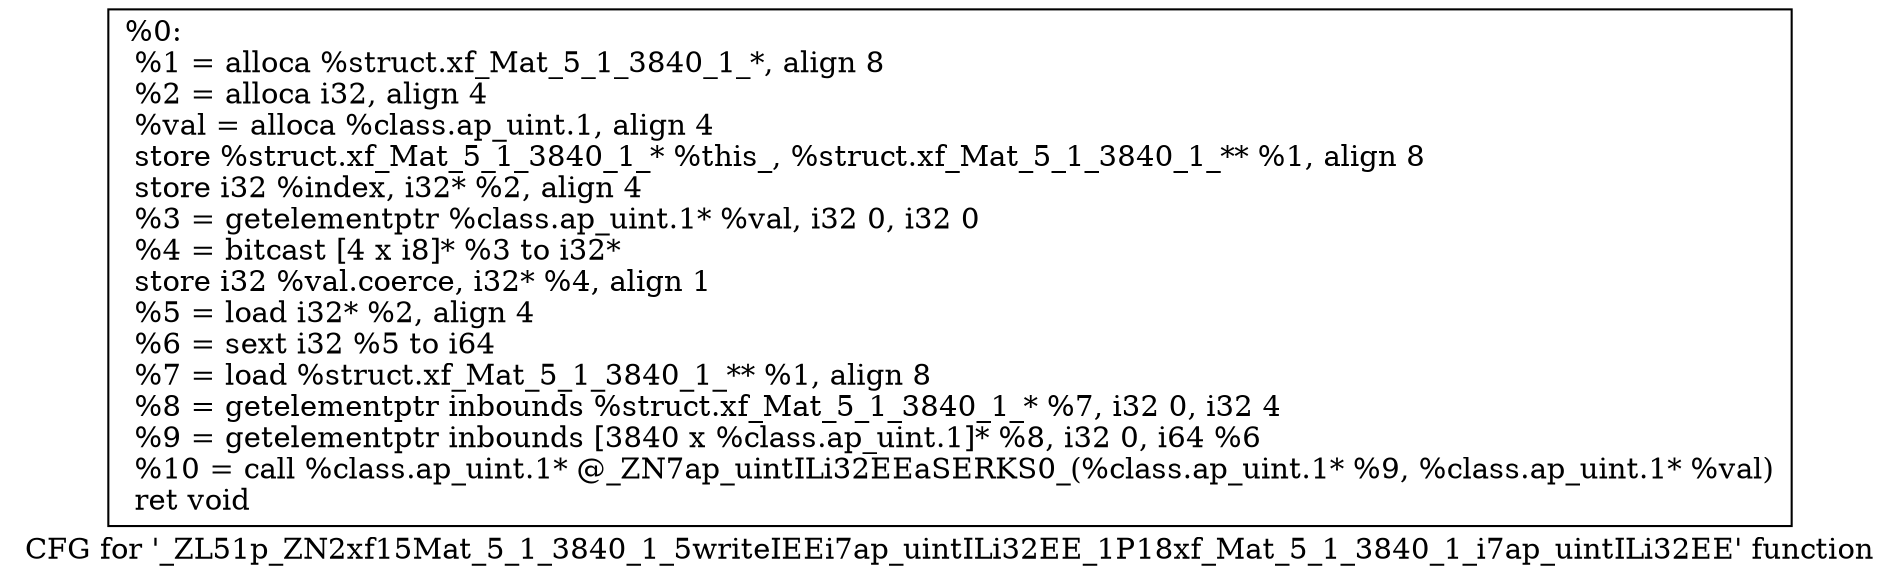 digraph "CFG for '_ZL51p_ZN2xf15Mat_5_1_3840_1_5writeIEEi7ap_uintILi32EE_1P18xf_Mat_5_1_3840_1_i7ap_uintILi32EE' function" {
	label="CFG for '_ZL51p_ZN2xf15Mat_5_1_3840_1_5writeIEEi7ap_uintILi32EE_1P18xf_Mat_5_1_3840_1_i7ap_uintILi32EE' function";

	Node0x25cbd80 [shape=record,label="{%0:\l  %1 = alloca %struct.xf_Mat_5_1_3840_1_*, align 8\l  %2 = alloca i32, align 4\l  %val = alloca %class.ap_uint.1, align 4\l  store %struct.xf_Mat_5_1_3840_1_* %this_, %struct.xf_Mat_5_1_3840_1_** %1, align 8\l  store i32 %index, i32* %2, align 4\l  %3 = getelementptr %class.ap_uint.1* %val, i32 0, i32 0\l  %4 = bitcast [4 x i8]* %3 to i32*\l  store i32 %val.coerce, i32* %4, align 1\l  %5 = load i32* %2, align 4\l  %6 = sext i32 %5 to i64\l  %7 = load %struct.xf_Mat_5_1_3840_1_** %1, align 8\l  %8 = getelementptr inbounds %struct.xf_Mat_5_1_3840_1_* %7, i32 0, i32 4\l  %9 = getelementptr inbounds [3840 x %class.ap_uint.1]* %8, i32 0, i64 %6\l  %10 = call %class.ap_uint.1* @_ZN7ap_uintILi32EEaSERKS0_(%class.ap_uint.1* %9, %class.ap_uint.1* %val)\l  ret void\l}"];
}
